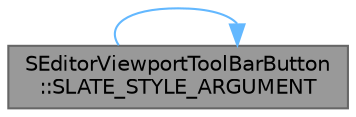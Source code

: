 digraph "SEditorViewportToolBarButton::SLATE_STYLE_ARGUMENT"
{
 // INTERACTIVE_SVG=YES
 // LATEX_PDF_SIZE
  bgcolor="transparent";
  edge [fontname=Helvetica,fontsize=10,labelfontname=Helvetica,labelfontsize=10];
  node [fontname=Helvetica,fontsize=10,shape=box,height=0.2,width=0.4];
  rankdir="LR";
  Node1 [id="Node000001",label="SEditorViewportToolBarButton\l::SLATE_STYLE_ARGUMENT",height=0.2,width=0.4,color="gray40", fillcolor="grey60", style="filled", fontcolor="black",tooltip="Style to use when this is a regular button type."];
  Node1 -> Node1 [id="edge1_Node000001_Node000001",color="steelblue1",style="solid",tooltip=" "];
}
